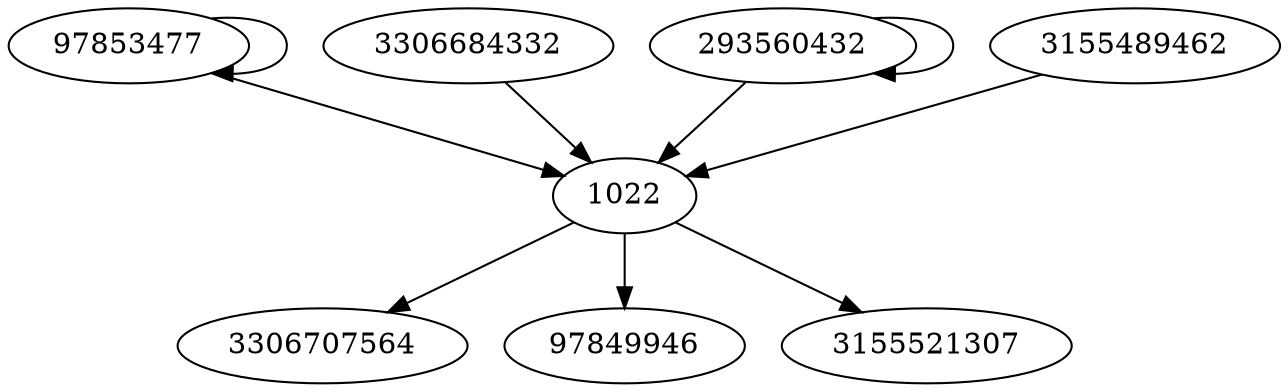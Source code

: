 digraph  {
97853477;
3306707564;
3306684332;
293560432;
3155489462;
97849946;
3155521307;
1022;
97853477 -> 1022;
97853477 -> 97853477;
3306684332 -> 1022;
293560432 -> 1022;
293560432 -> 293560432;
3155489462 -> 1022;
1022 -> 97849946;
1022 -> 3155521307;
1022 -> 3306707564;
}

